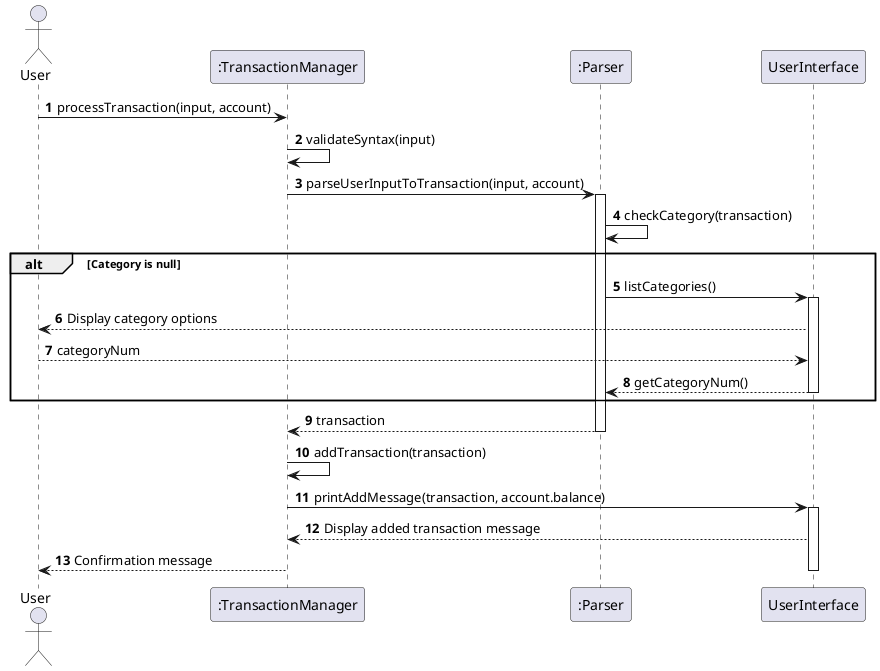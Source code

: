 @startuml
'https://plantuml.com/sequence-diagram

autonumber

actor User
participant ":TransactionManager" as TM
participant ":Parser" as P
participant "UserInterface" as UI

User -> TM: processTransaction(input, account)
TM -> TM: validateSyntax(input)
TM -> P: parseUserInputToTransaction(input, account)
activate P
P -> P: checkCategory(transaction)

alt Category is null
    P -> UI: listCategories()
    activate UI
    UI --> User: Display category options
    User --> UI: categoryNum
    UI --> P: getCategoryNum()
    deactivate UI
end

P --> TM: transaction
deactivate P


TM -> TM: addTransaction(transaction)
TM -> UI: printAddMessage(transaction, account.balance)
activate UI
UI --> TM : Display added transaction message
TM --> User: Confirmation message
deactivate UI
@enduml